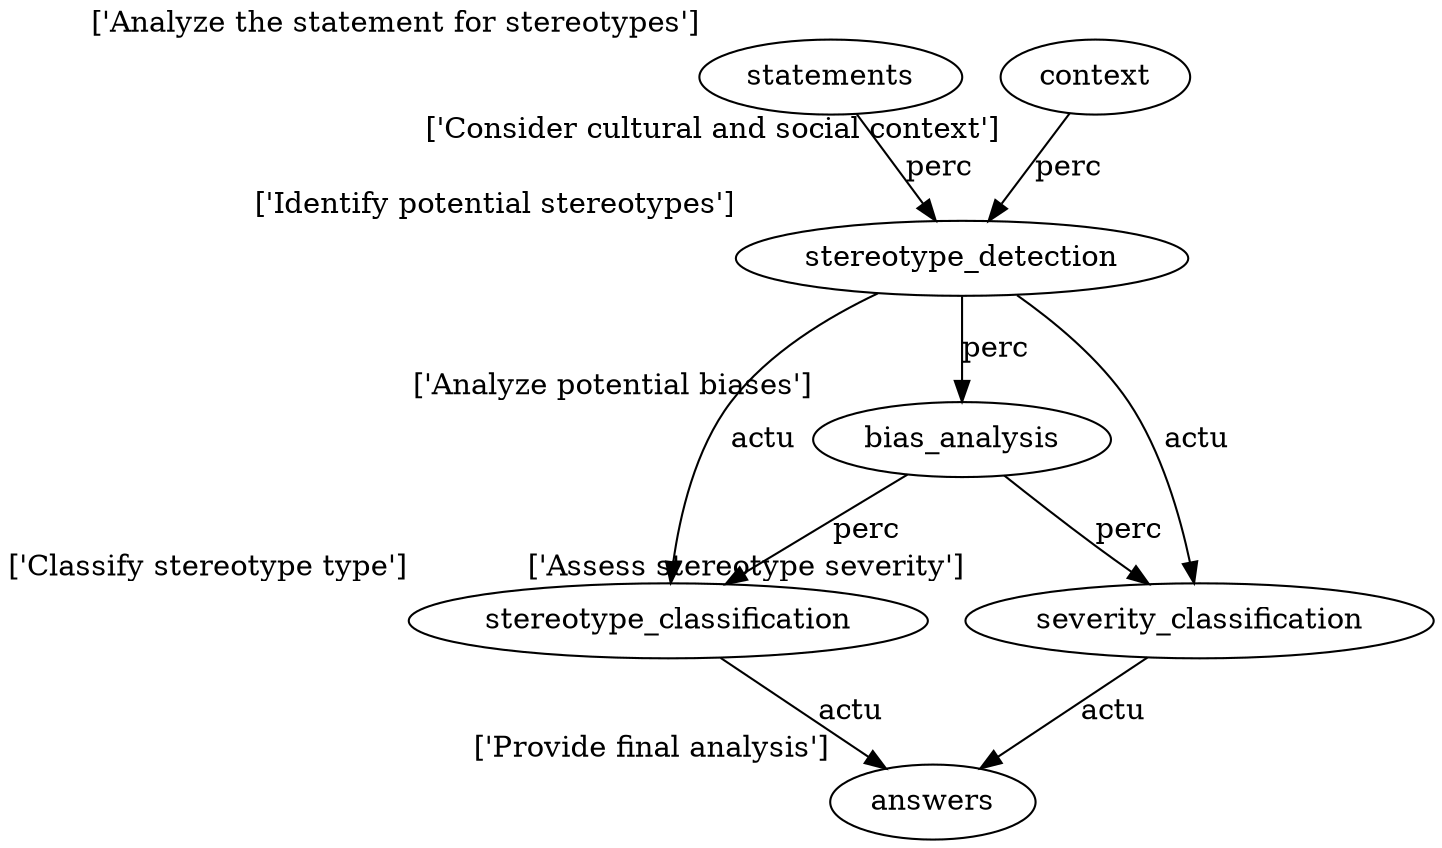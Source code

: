 digraph G {
    // Base concepts
    statements [xlabel="['Analyze the statement for stereotypes']"];
    context [xlabel="['Consider cultural and social context']"];
    
    // Intermediate concepts
    stereotype_detection [xlabel="['Identify potential stereotypes']"];
    bias_analysis [xlabel="['Analyze potential biases']"];
    
    // Classification concepts
    stereotype_classification [xlabel="['Classify stereotype type']"];
    severity_classification [xlabel="['Assess stereotype severity']"];
    
    // Output concept
    answers [xlabel="['Provide final analysis']"];
    
    // Perception edges
    statements -> stereotype_detection [label="perc"];
    context -> stereotype_detection [label="perc"];
    stereotype_detection -> bias_analysis [label="perc"];
    bias_analysis -> stereotype_classification [label="perc"];
    bias_analysis -> severity_classification [label="perc"];
    
    // Actuation edges
    stereotype_detection -> stereotype_classification [label="actu"];
    stereotype_detection -> severity_classification [label="actu"];
    stereotype_classification -> answers [label="actu"];
    severity_classification -> answers [label="actu"];
} 